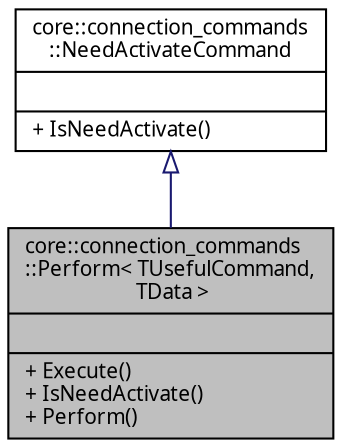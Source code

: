 digraph "core::connection_commands::Perform&lt; TUsefulCommand, TData &gt;"
{
 // INTERACTIVE_SVG=YES
  edge [fontname="Verdana",fontsize="10",labelfontname="Verdana",labelfontsize="10"];
  node [fontname="Verdana",fontsize="10",shape=record];
  Node1 [label="{core::connection_commands\l::Perform\< TUsefulCommand,\l TData \>\n||+ Execute()\l+ IsNeedActivate()\l+ Perform()\l}",height=0.2,width=0.4,color="black", fillcolor="grey75", style="filled", fontcolor="black"];
  Node2 -> Node1 [dir="back",color="midnightblue",fontsize="10",style="solid",arrowtail="onormal",fontname="Verdana"];
  Node2 [label="{core::connection_commands\l::NeedActivateCommand\n||+ IsNeedActivate()\l}",height=0.2,width=0.4,color="black", fillcolor="white", style="filled",URL="$classcore_1_1connection__commands_1_1_need_activate_command.html",tooltip="Класс входит в Проект ConnectionCommands   Базовый класс команды, обеспечивающих проверку неоходимост..."];
}
